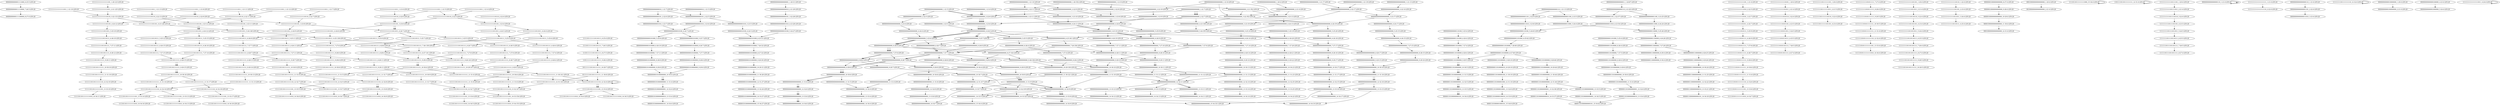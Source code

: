 digraph G {
    "00000000000011110000_7-26:5-LEN:20" -> "00000000000111100000_8-27:4-LEN:20";
    "11111111111111110110_3-22:133-LEN:20" -> "11111111111111101101_4-24:12-LEN:20";
    "11111111111111110110_3-22:133-LEN:20" -> "11111111111111101101_4-23:128-LEN:20";
    "00000000000000010100_5-24:27-LEN:20" -> "00000000000000101000_6-25:31-LEN:20";
    "00000000000000000000_7-27:4-LEN:20" -> "00000000000000000000_8-28:4-LEN:20";
    "00000000000000011010_3-23:8-LEN:20" -> "00000000000000110100_5-24:63-LEN:20";
    "00000000000000000000_6-26:15-LEN:20" -> "00000000000000000000_7-27:15-LEN:20";
    "11111111111110101111_6-26:9-LEN:20" -> "11111111111101011111_7-27:8-LEN:20";
    "00000000001010000000_9-29:6-LEN:20" -> "00000000010100000000_10-30:4-LEN:20";
    "00000000000000000000_1-21:7-LEN:20" -> "00000000000000000000_2-22:7-LEN:20";
    "00000000000000000000_13-33:6-LEN:20" -> "00000000000000000000_14-34:6-LEN:20";
    "00000000000000000000_2-22:11-LEN:20" -> "00000000000000000000_3-23:10-LEN:20";
    "11111111110110111111_9-28:143-LEN:20" -> "11111111101101111111_10-29:147-LEN:20";
    "00000000000000000000_12-32:11-LEN:20" -> "00000000000000000000_13-33:11-LEN:20";
    "11111111111111101101_3-23:12-LEN:20" -> "11111111111111011011_4-24:12-LEN:20";
    "00000000000000000000_7-27:14-LEN:20" -> "00000000000000000000_8-28:14-LEN:20";
    "00000000000000000000_2-22:6-LEN:20" -> "00000000000000000000_3-23:6-LEN:20";
    "00000000000000000000_4-24:8-LEN:20" -> "00000000000000000000_5-25:10-LEN:20";
    "00000000000000000000_6-26:9-LEN:20" -> "00000000000000000000_7-27:9-LEN:20";
    "11111111011011111111_11-31:4-LEN:20" -> "11111110110111111110_12-32:4-LEN:20";
    "11111111111011011111_8-28:12-LEN:20" -> "11111111110110111111_9-29:11-LEN:20";
    "00000001101000001000_12-31:10-LEN:20" -> "00000011010000010001_13-32:8-LEN:20";
    "11111111111111101011_2-21:4-LEN:20" -> "11111111111111010110_3-22:4-LEN:20";
    "00000001101000000000_11-31:6-LEN:20" -> "00000011010000000001_12-32:6-LEN:20";
    "00000000000001010000_6-26:10-LEN:20" -> "00000000000010100000_7-27:11-LEN:20";
    "11111011011111111101_13-33:17-LEN:20" -> "11110110111111111010_14-34:18-LEN:20";
    "00000001100000000001_12-32:22-LEN:20" -> "00000011000000000010_13-33:21-LEN:20";
    "00000000000000000000_5-25:7-LEN:20" -> "00000000000000000000_6-26:7-LEN:20";
    "00000000000000110100_5-24:63-LEN:20" -> "00000000000001101000_6-25:62-LEN:20";
    "00000000000000000000_6-26:8-LEN:20" -> "00000000000000000000_7-27:7-LEN:20";
    "00000000000000000000_4-23:338-LEN:20" -> "00000000000000000000_5-24:355-LEN:20";
    "11111111111010110111_6-25:5-LEN:20" -> "11111111110101101111_7-26:5-LEN:20";
    "00000000000000000101_3-22:28-LEN:20" -> "00000000000000001010_4-23:28-LEN:20";
    "00000000000000000000_8-28:6-LEN:20" -> "00000000000000000000_9-29:7-LEN:20";
    "00000000000000000000_5-25:7-LEN:20" -> "00000000000000000000_6-26:8-LEN:20";
    "00000000000000000000_10-30:16-LEN:20" -> "00000000000000000000_11-31:16-LEN:20";
    "00000000000000000000_9-29:15-LEN:20" -> "00000000000000000000_10-30:16-LEN:20";
    "11111011011111111101_14-33:154-LEN:20" -> "11110110111111111010_15-34:153-LEN:20";
    "11111111101111111011_2-21:5-LEN:20" -> "11111111011111110110_3-22:4-LEN:20";
    "11111111011011111111_11-31:8-LEN:20" -> "11111110110111111110_12-32:7-LEN:20";
    "00000011010000000001_12-32:6-LEN:20" -> "00000110100000000010_13-33:6-LEN:20";
    "11111111111111111011_1-21:10-LEN:20" -> "11111111111111110110_3-22:133-LEN:20";
    "00000000000000000000_2-22:6-LEN:20" -> "00000000000000000000_3-23:6-LEN:20";
    "01111111011011111111_11-30:8-LEN:20" -> "11111110110111111111_12-31:143-LEN:20";
    "01111111011011111111_11-30:8-LEN:20" -> "11111110110111111110_12-32:4-LEN:20";
    "00000000000000000000_6-26:4-LEN:20" -> "00000000000000000000_7-27:4-LEN:20";
    "00000000000101000000_8-28:8-LEN:20" -> "00000000001010000000_9-29:8-LEN:20";
    "00000000000001101000_6-25:62-LEN:20" -> "00000000000011010000_7-26:60-LEN:20";
    "00000000000000000000_14-33:323-LEN:20" -> "00000000000000000000_15-34:331-LEN:20";
    "11111110110111111110_12-32:8-LEN:20" -> "11111101101111111101_13-33:8-LEN:20";
    "00000000000000000000_10-30:9-LEN:20" -> "00000000000000000000_11-31:9-LEN:20";
    "11111111011011111111_10-30:6-LEN:20" -> "11111110110111111111_11-31:8-LEN:20";
    "11111111111110110111_5-25:4-LEN:20" -> "11111111111101101111_7-26:138-LEN:20";
    "11111111111110110111_5-25:4-LEN:20" -> "11111111111101101111_7-27:6-LEN:20";
    "00000000000000000000_8-28:10-LEN:20" -> "00000000000000000000_9-29:10-LEN:20";
    "00000000000110000000_8-28:25-LEN:20" -> "00000000001100000000_9-29:26-LEN:20";
    "11111111101101111111_9-29:15-LEN:20" -> "11111111011011111111_10-30:16-LEN:20";
    "00000000000000000000_3-22:352-LEN:20" -> "00000000000000000000_4-23:338-LEN:20";
    "00000000000000000000_3-22:352-LEN:20" -> "00000000000000000000_4-24:19-LEN:20";
    "00000000000000000000_9-29:6-LEN:20" -> "00000000000000000000_10-30:6-LEN:20";
    "00000000000000000000_5-25:5-LEN:20" -> "00000000000000000000_6-26:4-LEN:20";
    "00000000000001100000_6-26:28-LEN:20" -> "00000000000011000000_7-27:29-LEN:20";
    "11111111111111111011_2-21:125-LEN:20" -> "11111111111111110110_3-22:133-LEN:20";
    "11111111111111011011_4-24:7-LEN:20" -> "11111111111110110111_5-25:5-LEN:20";
    "00000000001010000000_9-29:8-LEN:20" -> "00000000010100000000_10-30:4-LEN:20";
    "00000000000000000000_3-23:10-LEN:20" -> "00000000000000000000_4-24:11-LEN:20";
    "00000000000011010000_7-27:4-LEN:20" -> "00000000000110100000_8-28:4-LEN:20";
    "00000000000000000000_10-30:6-LEN:20" -> "00000000000000000000_11-31:6-LEN:20";
    "00000000000000000000_3-23:8-LEN:20" -> "00000000000000000000_4-24:8-LEN:20";
    "11111101101111111110_12-32:18-LEN:20" -> "11111011011111111101_13-33:17-LEN:20";
    "00000000000000000000_2-22:8-LEN:20" -> "00000000000000000000_3-23:8-LEN:20";
    "11111111110110111111_8-28:4-LEN:20" -> "11111111101101111111_9-29:5-LEN:20";
    "11111110110111111110_12-32:5-LEN:20" -> "11111101101111111101_13-33:5-LEN:20";
    "11111111101101111111_9-29:15-LEN:20" -> "11111111011011111111_10-30:16-LEN:20";
    "11111111011011111111_10-30:16-LEN:20" -> "11111110110111111111_11-31:14-LEN:20";
    "00000000000000000000_10-30:23-LEN:20" -> "00000000000000000000_11-31:23-LEN:20";
    "00000000000000000010_1-21:7-LEN:20" -> "00000000000000000101_2-22:6-LEN:20";
    "00000000000000000000_13-33:4-LEN:20" -> "00000000000000000000_14-34:4-LEN:20";
    "00000000000000001101_2-22:9-LEN:20" -> "00000000000000011010_3-23:8-LEN:20";
    "11111111111111111011_1-21:7-LEN:20" -> "11111111111111110110_2-22:7-LEN:20";
    "00000000001100000000_9-29:26-LEN:20" -> "00000000011000000000_10-30:24-LEN:20";
    "11111111111011011111_8-28:7-LEN:20" -> "11111111110110111111_9-29:7-LEN:20";
    "00000000000000000000_5-24:355-LEN:20" -> "00000000000000000000_6-25:341-LEN:20";
    "00000000000000000000_5-24:355-LEN:20" -> "00000000000000000000_6-26:20-LEN:20";
    "00000000000000000000_5-25:15-LEN:20" -> "00000000000000000000_6-26:15-LEN:20";
    "00000000000000000000_4-24:11-LEN:20" -> "00000000000000000000_5-25:10-LEN:20";
    "00000000000000000000_10-30:17-LEN:20" -> "00000000000000000000_11-31:17-LEN:20";
    "00000000000000000000_9-29:10-LEN:20" -> "00000000000000000000_10-30:9-LEN:20";
    "11111111111011011111_7-27:15-LEN:20" -> "11111111110110111111_8-28:15-LEN:20";
    "11111111011011111111_10-30:6-LEN:20" -> "11111110110111111111_11-31:6-LEN:20";
    "00000000000000000000_10-30:4-LEN:20" -> "00000000000000000000_11-31:4-LEN:20";
    "00000000000000000000_13-33:9-LEN:20" -> "00000000000000000000_14-34:9-LEN:20";
    "00000000000000000000_8-28:6-LEN:20" -> "00000000000000000000_9-29:6-LEN:20";
    "11111111111111101101_3-23:11-LEN:20" -> "11111111111111011011_5-24:140-LEN:20";
    "00000000000000000000_7-27:17-LEN:20" -> "00000000000000000000_8-28:17-LEN:20";
    "00000000011010000000_10-30:5-LEN:20" -> "00000000110100000000_11-31:5-LEN:20";
    "11111111111101101111_7-26:138-LEN:20" -> "11111111111011011111_8-27:141-LEN:20";
    "11111111111101101111_7-26:138-LEN:20" -> "11111111111011011111_8-28:4-LEN:20";
    "00000000110100000000_11-30:44-LEN:20" -> "00000001101000000000_12-31:44-LEN:20";
    "00000000000000000000_2-22:9-LEN:20" -> "00000000000000000000_3-23:8-LEN:20";
    "00000000000000000000_8-28:16-LEN:20" -> "00000000000000000000_9-29:17-LEN:20";
    "00000000000000010100_4-24:7-LEN:20" -> "00000000000000101000_5-25:8-LEN:20";
    "11111111110110111111_8-28:7-LEN:20" -> "11111111101101111111_10-29:147-LEN:20";
    "00000000000000000000_4-24:11-LEN:20" -> "00000000000000000000_5-25:10-LEN:20";
    "11111111111111111011_1-21:6-LEN:20" -> "11111111111111110110_2-22:6-LEN:20";
    "00000000000000000000_9-29:6-LEN:20" -> "00000000000000000000_10-30:6-LEN:20";
    "00000000000000000000_1-21:5-LEN:20" -> "00000000000000000000_2-22:6-LEN:20";
    "11111111111111101101_3-23:4-LEN:20" -> "11111111111111011011_4-24:4-LEN:20";
    "11111111101011111111_10-30:6-LEN:20" -> "11111111010111111111_11-31:6-LEN:20";
    "00000000110100000000_11-31:5-LEN:20" -> "00000001101000000001_12-32:5-LEN:20";
    "11111101011111111101_13-33:4-LEN:20" -> "11111010111111111010_14-34:4-LEN:20";
    "11111111010111111111_11-31:6-LEN:20" -> "11111110101111111110_12-32:6-LEN:20";
    "00000000000000000000_2-22:6-LEN:20" -> "00000000000000000000_3-23:6-LEN:20";
    "00000000000000000000_1-21:6-LEN:20" -> "00000000000000000000_2-22:6-LEN:20";
    "00000000000000000000_1-21:6-LEN:20" -> "00000000000000000000_2-22:6-LEN:20";
    "11111111110110111111_8-28:13-LEN:20" -> "11111111101101111111_9-29:14-LEN:20";
    "00000000000000000000_10-30:11-LEN:20" -> "00000000000000000000_11-31:12-LEN:20";
    "11111011011111111101_13-33:14-LEN:20" -> "11110110111111111010_14-34:16-LEN:20";
    "00000000000000000000_10-30:13-LEN:20" -> "00000000000000000000_11-31:13-LEN:20";
    "00000000000000000000_3-23:6-LEN:20" -> "00000000000000000000_4-24:6-LEN:20";
    "00000000000000000000_8-28:6-LEN:20" -> "00000000000000000000_9-29:8-LEN:20";
    "11111111111111011011_2-21:4-LEN:20" -> "11111111111110110110_3-22:4-LEN:20";
    "00000000000000001010_4-23:28-LEN:20" -> "00000000000000010100_5-24:27-LEN:20";
    "11111111111111011011_3-24:4-LEN:20" -> "11111111111110110111_4-25:4-LEN:20";
    "00000000000000000000_6-26:6-LEN:20" -> "00000000000000000000_8-27:332-LEN:20";
    "00000000000000000000_6-26:6-LEN:20" -> "00000000000000000000_8-28:11-LEN:20";
    "11111111110101111111_9-29:5-LEN:20" -> "11111111101011111111_10-30:5-LEN:20";
    "00000001010000000000_13-32:24-LEN:20" -> "00000010100000000000_14-33:27-LEN:20";
    "00000000000000110100_5-25:4-LEN:20" -> "00000000000001101000_6-26:4-LEN:20";
    "00000000000000000000_8-28:15-LEN:20" -> "00000000000000000000_9-29:16-LEN:20";
    "00000000000000000000_12-32:9-LEN:20" -> "00000000000000000000_13-33:9-LEN:20";
    "00000000000000000000_2-22:10-LEN:20" -> "00000000000000000000_3-23:9-LEN:20";
    "00000000000000000000_2-22:17-LEN:20" -> "00000000000000000000_3-23:19-LEN:20";
    "11111111111111010111_5-25:9-LEN:20" -> "11111111111110101111_6-26:9-LEN:20";
    "00000000000000000000_5-25:6-LEN:20" -> "00000000000000000000_6-26:6-LEN:20";
    "00000000001101000000_9-29:5-LEN:20" -> "00000000011010000000_10-30:5-LEN:20";
    "00000000000000000000_9-29:11-LEN:20" -> "00000000000000000000_10-30:11-LEN:20";
    "00000000000000000000_4-24:6-LEN:20" -> "00000000000000000000_5-25:5-LEN:20";
    "00000000001010000000_10-29:31-LEN:20" -> "00000000010100000000_11-30:28-LEN:20";
    "11111111111011011111_8-27:141-LEN:20" -> "11111111110110111111_9-28:143-LEN:20";
    "11111111111011011111_8-27:141-LEN:20" -> "11111111110110111111_9-29:4-LEN:20";
    "11111111111111101101_3-23:6-LEN:20" -> "11111111111111011011_4-24:6-LEN:20";
    "00000000000000000000_1-21:5-LEN:20" -> "00000000000000000000_2-22:5-LEN:20";
    "00000000000000000000_9-29:8-LEN:20" -> "00000000000000000000_10-30:8-LEN:20";
    "11111111111111101101_2-23:4-LEN:20" -> "11111111111111011011_3-24:4-LEN:20";
    "00000000000000000000_9-29:16-LEN:20" -> "00000000000000000000_10-30:16-LEN:20";
    "00000011010000000010_13-33:5-LEN:20" -> "00000110100000000101_14-34:4-LEN:20";
    "00001000000000000000_11-30:4-LEN:20" -> "00010000000000000000_12-31:4-LEN:20";
    "00000000000000000000_11-31:6-LEN:20" -> "00000000000000000000_12-32:6-LEN:20";
    "00000000000000000000_2-22:7-LEN:20" -> "00000000000000000000_4-23:338-LEN:20";
    "00000000000000000000_2-22:7-LEN:20" -> "00000000000000000000_4-24:19-LEN:20";
    "00000000000000000000_13-33:8-LEN:20" -> "00000000000000000000_14-34:7-LEN:20";
    "11111111111111110110_2-22:11-LEN:20" -> "11111111111111101101_3-23:11-LEN:20";
    "11111011111110110111_6-25:4-LEN:20" -> "11110111111101101111_7-26:5-LEN:20";
    "11111111111101101101_4-23:4-LEN:20" -> "11111111111011011011_5-24:4-LEN:20";
    "00000000000000000000_13-33:12-LEN:20" -> "00000000000000000000_14-34:12-LEN:20";
    "11111011011111111101_13-33:13-LEN:20" -> "11110110111111111010_14-34:13-LEN:20";
    "00000000000000000000_7-27:7-LEN:20" -> "00000000000000000000_8-28:8-LEN:20";
    "11111101011111111101_13-33:6-LEN:20" -> "11111010111111111010_14-34:7-LEN:20";
    "00010000000000000000_1-20:4-LEN:20" -> "00100000000000000000_2-21:4-LEN:20";
    "11111111111110101101_4-23:5-LEN:20" -> "11111111111101011011_5-24:5-LEN:20";
    "10111111101101111111_10-29:7-LEN:20" -> "01111111011011111111_11-30:8-LEN:20";
    "00000001101000000001_12-32:5-LEN:20" -> "00000011010000000010_13-33:5-LEN:20";
    "11111111111111011011_4-24:4-LEN:20" -> "11111111111110110111_5-25:4-LEN:20";
    "11111111111101101111_6-26:11-LEN:20" -> "11111111111011011111_7-27:11-LEN:20";
    "11111111111111111101_1-20:123-LEN:20" -> "11111111111111111011_2-21:125-LEN:20";
    "00000000001101000000_8-28:4-LEN:20" -> "00000000011010000000_9-29:6-LEN:20";
    "00000010100000000000_14-33:27-LEN:20" -> "00000101000000000000_15-34:27-LEN:20";
    "00000000000000000000_11-31:9-LEN:20" -> "00000000000000000000_13-33:7-LEN:20";
    "00000000000000000000_11-31:9-LEN:20" -> "00000000000000000000_13-32:319-LEN:20";
    "11111110110111111110_12-32:10-LEN:20" -> "11111101101111111101_13-33:10-LEN:20";
    "00000000000000000000_1-21:7-LEN:20" -> "00000000000000000000_2-22:6-LEN:20";
    "11110110111111111000_15-34:4-LEN:20" -> "11110110111111111000_15-34:4-LEN:20";
    "00000000000000000000_8-27:332-LEN:20" -> "00000000000000000000_9-28:336-LEN:20";
    "00000000000000000000_8-27:332-LEN:20" -> "00000000000000000000_9-29:4-LEN:20";
    "00000000000000000000_11-30:321-LEN:20" -> "00000000000000000000_12-32:9-LEN:20";
    "00000000000000000000_11-30:321-LEN:20" -> "00000000000000000000_12-31:317-LEN:20";
    "11111111111111110110_2-22:8-LEN:20" -> "11111111111111101101_3-23:8-LEN:20";
    "00000000000000000000_7-27:11-LEN:20" -> "00000000000000000000_8-28:11-LEN:20";
    "11111110110111111110_12-32:7-LEN:20" -> "11111101101111111101_13-33:7-LEN:20";
    "11111111111111110101_1-20:4-LEN:20" -> "11111111111111101011_2-21:4-LEN:20";
    "00000000000000000000_6-25:341-LEN:20" -> "00000000000000000000_7-27:7-LEN:20";
    "00000000000000000000_6-25:341-LEN:20" -> "00000000000000000000_7-26:336-LEN:20";
    "11111101101111111110_12-32:7-LEN:20" -> "11111011011111111101_13-33:6-LEN:20";
    "11111101101111111101_13-33:5-LEN:20" -> "11111011011111111010_14-34:6-LEN:20";
    "00000000000000000000_1-21:7-LEN:20" -> "00000000000000000000_2-22:7-LEN:20";
    "11111111101101111111_10-29:147-LEN:20" -> "11111111011011111111_11-30:141-LEN:20";
    "11111111101101111111_10-29:147-LEN:20" -> "11111111011011111111_11-31:7-LEN:20";
    "00000000000000000000_11-31:10-LEN:20" -> "00000000000000000000_12-32:11-LEN:20";
    "11111111111111011011_4-24:6-LEN:20" -> "11111111111110110111_6-26:8-LEN:20";
    "11111111111111011011_4-24:6-LEN:20" -> "11111111111110110111_6-25:138-LEN:20";
    "11111011011111111101_13-33:6-LEN:20" -> "11110110111111111010_14-34:5-LEN:20";
    "11111111011011111111_11-30:141-LEN:20" -> "11111110110111111111_12-31:143-LEN:20";
    "11111111011011111111_11-30:141-LEN:20" -> "11111110110111111110_12-32:4-LEN:20";
    "11111111111111011011_4-24:7-LEN:20" -> "11111111111110110111_5-25:9-LEN:20";
    "11111111111011011111_7-27:14-LEN:20" -> "11111111110110111111_8-28:15-LEN:20";
    "11111111111111011011_4-24:4-LEN:20" -> "11111111111110110111_5-25:6-LEN:20";
    "00000000000001101000_6-26:4-LEN:20" -> "00000000000011010000_7-27:4-LEN:20";
    "00000000000010100000_7-27:7-LEN:20" -> "00000000000101000000_8-28:6-LEN:20";
    "11111111011011011111_8-27:4-LEN:20" -> "11111110110110111111_9-28:5-LEN:20";
    "00000000000000000000_7-27:15-LEN:20" -> "00000000000000000000_8-28:15-LEN:20";
    "00000000000000000000_12-32:11-LEN:20" -> "00000000000000000000_13-33:12-LEN:20";
    "00000000000000000000_4-24:6-LEN:20" -> "00000000000000000000_5-25:7-LEN:20";
    "00000000000000000000_11-31:8-LEN:20" -> "00000000000000000000_12-32:8-LEN:20";
    "00000000000000000000_5-25:10-LEN:20" -> "00000000000000000000_6-26:9-LEN:20";
    "11111111110101101111_7-26:5-LEN:20" -> "11111111101011011111_8-27:4-LEN:20";
    "00000000000000000000_9-29:10-LEN:20" -> "00000000000000000000_10-30:10-LEN:20";
    "00000000000000000000_12-32:6-LEN:20" -> "00000000000000000000_13-33:6-LEN:20";
    "00000000000000011010_4-23:54-LEN:20" -> "00000000000000110100_5-24:63-LEN:20";
    "00000000000000000000_11-31:6-LEN:20" -> "00000000000000000000_12-32:6-LEN:20";
    "11111110110111111111_11-31:8-LEN:20" -> "11111101101111111110_12-32:7-LEN:20";
    "00000001101000000001_12-32:5-LEN:20" -> "00000011010000000010_13-33:5-LEN:20";
    "11111111111110110111_5-25:15-LEN:20" -> "11111111111101101111_6-26:16-LEN:20";
    "11111101101111111110_13-32:147-LEN:20" -> "11111011011111111101_14-33:154-LEN:20";
    "00000000010100000000_10-30:4-LEN:20" -> "00000000101000000000_11-31:4-LEN:20";
    "00000000000000000000_3-23:4-LEN:20" -> "00000000000000000000_4-24:4-LEN:20";
    "00000000000000000000_4-24:19-LEN:20" -> "00000000000000000000_5-25:19-LEN:20";
    "11111101101111111110_12-32:14-LEN:20" -> "11111011011111111101_13-33:13-LEN:20";
    "00000011010000010001_13-32:8-LEN:20" -> "00000110100000100010_14-33:9-LEN:20";
    "00000000000000000000_12-32:11-LEN:20" -> "00000000000000000000_13-33:11-LEN:20";
    "11111101101111111101_13-33:8-LEN:20" -> "11111011011111111010_14-34:9-LEN:20";
    "11111110110111111111_11-31:7-LEN:20" -> "11111101101111111110_12-32:7-LEN:20";
    "11111111110101111111_9-29:6-LEN:20" -> "11111111101011111111_10-30:6-LEN:20";
    "00000000000110000000_8-29:4-LEN:20" -> "00000000001100000000_9-30:4-LEN:20";
    "00000000000000000000_6-26:6-LEN:20" -> "00000000000000000000_7-27:6-LEN:20";
    "11011110110111111111_12-31:4-LEN:20" -> "11011110110111111111_12-31:4-LEN:20";
    "00000000110000000000_11-31:25-LEN:20" -> "00000001100000000001_12-32:22-LEN:20";
    "00000000000000000000_3-23:8-LEN:20" -> "00000000000000000000_4-24:8-LEN:20";
    "11111111110110110111_6-25:5-LEN:20" -> "11111111101101101111_7-26:4-LEN:20";
    "00000000000110100000_8-28:4-LEN:20" -> "00000000001101000000_9-29:5-LEN:20";
    "00000000000000101000_6-25:31-LEN:20" -> "00000000000001010000_7-26:32-LEN:20";
    "00000000000000000000_1-21:10-LEN:20" -> "00000000000000000000_2-22:11-LEN:20";
    "11111110110110111111_9-28:5-LEN:20" -> "11111101101101111111_10-29:5-LEN:20";
    "00000000000000011000_4-24:24-LEN:20" -> "00000000000000110000_5-25:26-LEN:20";
    "00000000000000000000_6-26:9-LEN:20" -> "00000000000000000000_7-27:7-LEN:20";
    "11111111111011011111_7-27:8-LEN:20" -> "11111111110110111111_9-28:143-LEN:20";
    "11111111111011011111_7-27:8-LEN:20" -> "11111111110110111111_9-29:4-LEN:20";
    "11111111111111011011_5-25:10-LEN:20" -> "11111111111110110111_6-26:10-LEN:20";
    "00000000000000000000_2-22:6-LEN:20" -> "00000000000000000000_3-23:5-LEN:20";
    "00000000000000000010_1-21:5-LEN:20" -> "00000000000000000101_2-22:5-LEN:20";
    "00000000000000000000_2-22:14-LEN:20" -> "00000000000000000000_3-23:17-LEN:20";
    "00000000000000000000_5-25:14-LEN:20" -> "00000000000000000000_6-26:14-LEN:20";
    "00000000000000000000_7-27:10-LEN:20" -> "00000000000000000000_8-28:10-LEN:20";
    "11111111111111110110_2-22:5-LEN:20" -> "11111111111111101101_3-23:4-LEN:20";
    "11111110110111111111_12-31:143-LEN:20" -> "11111101101111111110_13-32:147-LEN:20";
    "11111111011011111111_11-31:10-LEN:20" -> "11111110110111111110_12-32:10-LEN:20";
    "00000000000000000000_4-24:8-LEN:20" -> "00000000000000000000_5-25:7-LEN:20";
    "00000000000000000000_1-21:7-LEN:20" -> "00000000000000000000_2-22:7-LEN:20";
    "00000000000000001100_3-23:25-LEN:20" -> "00000000000000011000_4-24:24-LEN:20";
    "11111111111111101101_3-23:12-LEN:20" -> "11111111111111011011_4-24:12-LEN:20";
    "00000000000000000000_8-28:8-LEN:20" -> "00000000000000000000_9-29:8-LEN:20";
    "00000000000000000000_12-32:16-LEN:20" -> "00000000000000000000_13-33:16-LEN:20";
    "11111111101101111111_10-30:4-LEN:20" -> "11111111011011111111_11-31:4-LEN:20";
    "11111111111101101111_7-27:7-LEN:20" -> "11111111111011011111_8-28:7-LEN:20";
    "11111111111111111011_1-21:8-LEN:20" -> "11111111111111110110_2-22:8-LEN:20";
    "11111111111110110110_3-22:4-LEN:20" -> "11111111111101101101_4-23:4-LEN:20";
    "00000000000000000000_12-32:4-LEN:20" -> "00000000000000000000_13-33:4-LEN:20";
    "00000000000101000000_9-28:30-LEN:20" -> "00000000001010000000_10-29:31-LEN:20";
    "11111111111110110111_6-26:10-LEN:20" -> "11111111111101101111_7-27:11-LEN:20";
    "00000000000000000000_7-27:7-LEN:20" -> "00000000000000000000_8-28:7-LEN:20";
    "00000000000000010100_4-24:7-LEN:20" -> "00000000000000101000_5-25:7-LEN:20";
    "11111111111101101111_6-26:11-LEN:20" -> "11111111111011011111_7-27:11-LEN:20";
    "11111111101011111111_10-30:5-LEN:20" -> "11111111010111111111_11-31:4-LEN:20";
    "00000000000000000000_6-26:7-LEN:20" -> "00000000000000000000_7-27:7-LEN:20";
    "00000000000011010000_6-26:4-LEN:20" -> "00000000000110100000_7-27:5-LEN:20";
    "00000000000000000000_10-30:11-LEN:20" -> "00000000000000000000_11-31:11-LEN:20";
    "11111111111101101111_6-26:15-LEN:20" -> "11111111111011011111_7-27:15-LEN:20";
    "11111111111011110110_3-22:4-LEN:20" -> "11111111110111101101_4-23:5-LEN:20";
    "00000000000000000000_11-31:23-LEN:20" -> "00000000000000000000_12-32:25-LEN:20";
    "11111110110111111110_12-32:4-LEN:20" -> "11111110110111111110_12-32:4-LEN:20";
    "00000001101000000000_12-31:44-LEN:20" -> "00000011010000000000_13-33:5-LEN:20";
    "00000001101000000000_12-31:44-LEN:20" -> "00000011010000000001_13-32:38-LEN:20";
    "11111111111111011011_4-24:7-LEN:20" -> "11111111111110110111_5-25:7-LEN:20";
    "00000000000000000000_8-28:11-LEN:20" -> "00000000000000000000_9-29:11-LEN:20";
    "11101111111011011111_8-27:5-LEN:20" -> "11011111110110111111_9-28:4-LEN:20";
    "00000000000000000000_3-23:6-LEN:20" -> "00000000000000000000_4-24:6-LEN:20";
    "00000000000000000000_5-25:9-LEN:20" -> "00000000000000000000_6-26:9-LEN:20";
    "00000000000000000000_1-20:352-LEN:20" -> "00000000000000000000_2-22:11-LEN:20";
    "00000000000000000000_1-20:352-LEN:20" -> "00000000000000000000_2-21:352-LEN:20";
    "00000000001101000000_9-28:46-LEN:20" -> "00000000011010000000_10-29:44-LEN:20";
    "00000000000000000000_2-21:352-LEN:20" -> "00000000000000000000_3-22:352-LEN:20";
    "00000000000000000000_2-21:352-LEN:20" -> "00000000000000000000_3-23:13-LEN:20";
    "11111111101101111111_10-30:4-LEN:20" -> "11111111011011111111_11-31:5-LEN:20";
    "00000000000000000000_11-31:11-LEN:20" -> "00000000000000000000_12-32:11-LEN:20";
    "11111111101101111111_10-30:10-LEN:20" -> "11111111011011111111_11-31:10-LEN:20";
    "00000000000000000110_1-21:4-LEN:20" -> "00000000000000000110_1-21:4-LEN:20";
    "00000000000000000000_3-23:11-LEN:20" -> "00000000000000000000_4-24:11-LEN:20";
    "11111111111111101011_4-24:7-LEN:20" -> "11111111111111010111_5-25:9-LEN:20";
    "11111111111110110111_5-25:4-LEN:20" -> "11111111111101101111_6-26:4-LEN:20";
    "11111110111101101111_7-26:5-LEN:20" -> "11111101111011011111_8-27:4-LEN:20";
    "00000000000000001101_3-22:57-LEN:20" -> "00000000000000011010_4-23:54-LEN:20";
    "11111111111111110110_1-22:4-LEN:20" -> "11111111111111101101_2-23:4-LEN:20";
    "11111111111011011111_8-28:4-LEN:20" -> "11111111110110111111_9-29:4-LEN:20";
    "00000000000000000000_11-31:13-LEN:20" -> "00000000000000000000_12-32:11-LEN:20";
    "00000001010000000001_12-32:4-LEN:20" -> "00000010100000000010_13-33:4-LEN:20";
    "11111111110110111111_8-28:15-LEN:20" -> "11111111101101111111_9-29:15-LEN:20";
    "11111101101111111101_13-33:10-LEN:20" -> "11111011011111111010_14-34:11-LEN:20";
    "00000000000000000000_11-31:16-LEN:20" -> "00000000000000000000_12-32:16-LEN:20";
    "00000000000000000000_2-22:6-LEN:20" -> "00000000000000000000_3-23:6-LEN:20";
    "00000000000000000000_5-25:10-LEN:20" -> "00000000000000000000_6-26:9-LEN:20";
    "00000000000000000000_9-29:22-LEN:20" -> "00000000000000000000_10-30:23-LEN:20";
    "11111111111110110111_5-25:7-LEN:20" -> "11111111111101101111_6-26:8-LEN:20";
    "11111111011111110110_3-22:4-LEN:20" -> "11111110111111101101_4-23:4-LEN:20";
    "00000000000000000000_9-29:9-LEN:20" -> "00000000000000000000_10-30:9-LEN:20";
    "00000000000000000000_13-33:7-LEN:20" -> "00000000000000000000_14-34:7-LEN:20";
    "00000000000000000000_6-26:9-LEN:20" -> "00000000000000000000_7-27:10-LEN:20";
    "00000000000000000000_6-26:6-LEN:20" -> "00000000000000000000_7-27:6-LEN:20";
    "11111111111111110110_2-22:5-LEN:20" -> "11111111111111101101_3-23:6-LEN:20";
    "00000000000000000000_3-23:6-LEN:20" -> "00000000000000000000_4-24:6-LEN:20";
    "00000000000000000000_12-32:16-LEN:20" -> "00000000000000000000_13-33:15-LEN:20";
    "11111110110111111111_11-31:13-LEN:20" -> "11111101101111111110_12-32:14-LEN:20";
    "11111111111111111101_1-21:4-LEN:20" -> "11111111111111111010_2-22:5-LEN:20";
    "11111110110111111110_12-32:4-LEN:20" -> "11111101101111111101_13-33:4-LEN:20";
    "00000000000000000000_10-29:330-LEN:20" -> "00000000000000000000_11-30:321-LEN:20";
    "00000000000000000000_10-29:330-LEN:20" -> "00000000000000000000_11-31:13-LEN:20";
    "00000000000000000000_9-29:6-LEN:20" -> "00000000000000000000_10-30:6-LEN:20";
    "00000000000000001010_3-23:5-LEN:20" -> "00000000000000010100_4-24:5-LEN:20";
    "00000000000000000000_11-31:17-LEN:20" -> "00000000000000000000_12-32:15-LEN:20";
    "00000000000000000000_7-27:6-LEN:20" -> "00000000000000000000_8-28:6-LEN:20";
    "11111111111011011111_7-27:11-LEN:20" -> "11111111110110111111_8-28:13-LEN:20";
    "00000000000000000000_12-32:11-LEN:20" -> "00000000000000000000_13-33:13-LEN:20";
    "00000000000000000010_1-21:7-LEN:20" -> "00000000000000000101_2-22:5-LEN:20";
    "00000000000000000000_13-33:9-LEN:20" -> "00000000000000000000_14-34:10-LEN:20";
    "11111111111111111111_1-21:4-LEN:20" -> "11111111111111111110_2-22:4-LEN:20";
    "00000000000000000000_6-26:7-LEN:20" -> "00000000000000000000_7-27:7-LEN:20";
    "00000000000000000101_2-22:5-LEN:20" -> "00000000000000001010_3-23:5-LEN:20";
    "00000000000000000000_3-23:17-LEN:20" -> "00000000000000000000_4-24:19-LEN:20";
    "11111111111011011111_7-27:11-LEN:20" -> "11111111110110111111_8-28:11-LEN:20";
    "11111110110111111111_11-31:6-LEN:20" -> "11111101101111111110_13-32:147-LEN:20";
    "11111111101101111111_9-29:5-LEN:20" -> "11111111011011111111_10-30:6-LEN:20";
    "11111111111101101111_7-27:11-LEN:20" -> "11111111111011011111_8-28:12-LEN:20";
    "11111111111111101101_3-23:6-LEN:20" -> "11111111111111011011_4-24:7-LEN:20";
    "11111111111111101101_1-20:4-LEN:20" -> "11111111111111011011_2-21:4-LEN:20";
    "00000000000011010000_7-26:60-LEN:20" -> "00000000000110100000_8-27:60-LEN:20";
    "00000001000000000000_8-27:4-LEN:20" -> "00000010000000000000_9-28:4-LEN:20";
    "11111111011110110111_6-25:5-LEN:20" -> "11111110111101101111_7-26:5-LEN:20";
    "00000000000000000000_3-23:6-LEN:20" -> "00000000000000000000_4-24:6-LEN:20";
    "00000000000000000011_1-20:87-LEN:20" -> "00000000000000000110_2-21:83-LEN:20";
    "00000000000000001100_2-23:5-LEN:20" -> "00000000000000011000_3-24:4-LEN:20";
    "00000000011010000000_9-29:6-LEN:20" -> "00000000110100000000_10-30:6-LEN:20";
    "11111110110111111111_11-31:17-LEN:20" -> "11111101101111111110_12-32:18-LEN:20";
    "00000000000000000000_3-23:6-LEN:20" -> "00000000000000000000_4-24:6-LEN:20";
    "10000000000000000000_2-21:4-LEN:20" -> "00000000000000000000_3-22:352-LEN:20";
    "10000000000000000000_2-21:4-LEN:20" -> "00000000000000000000_3-23:13-LEN:20";
    "00000000000000000000_10-30:16-LEN:20" -> "00000000000000000000_11-31:16-LEN:20";
    "00000000000000000000_5-25:10-LEN:20" -> "00000000000000000000_6-26:10-LEN:20";
    "11111111111111110110_2-22:6-LEN:20" -> "11111111111111101101_3-23:6-LEN:20";
    "00000000000000001101_2-22:4-LEN:20" -> "00000000000000011010_3-23:4-LEN:20";
    "00000000000000000000_2-22:7-LEN:20" -> "00000000000000000000_3-23:6-LEN:20";
    "11111111011011111111_11-31:5-LEN:20" -> "11111110110111111110_12-32:5-LEN:20";
    "00000000000000000000_4-24:8-LEN:20" -> "00000000000000000000_5-25:9-LEN:20";
    "11111111111011011111_8-28:6-LEN:20" -> "11111111110110111111_9-29:6-LEN:20";
    "11111111101101111111_9-29:11-LEN:20" -> "11111111011011111111_10-30:9-LEN:20";
    "00000000000000000000_13-33:11-LEN:20" -> "00000000000000000000_14-34:11-LEN:20";
    "00000000000000000000_10-30:9-LEN:20" -> "00000000000000000000_11-31:9-LEN:20";
    "11111111111101101111_6-26:4-LEN:20" -> "11111111111011011111_7-27:4-LEN:20";
    "11111111111111110110_2-22:4-LEN:20" -> "11111111111111101101_3-23:4-LEN:20";
    "11111111110110111111_8-28:15-LEN:20" -> "11111111101101111111_9-29:15-LEN:20";
    "00000000000000000000_13-33:15-LEN:20" -> "00000000000000000000_14-34:10-LEN:20";
    "00000000000000000000_12-31:317-LEN:20" -> "00000000000000000000_13-33:7-LEN:20";
    "00000000000000000000_12-31:317-LEN:20" -> "00000000000000000000_13-32:319-LEN:20";
    "00000000000000000000_3-23:9-LEN:20" -> "00000000000000000000_4-24:8-LEN:20";
    "00000000000010100000_8-27:32-LEN:20" -> "00000000000101000000_9-28:30-LEN:20";
    "00000000000010100000_7-27:11-LEN:20" -> "00000000000101000000_8-28:8-LEN:20";
    "11111110110111111110_12-32:8-LEN:20" -> "11111101101111111101_13-33:8-LEN:20";
    "00000000101000000000_11-31:4-LEN:20" -> "00000001010000000001_12-32:4-LEN:20";
    "00000000000000000000_10-30:8-LEN:20" -> "00000000000000000000_11-31:8-LEN:20";
    "00000000000000001010_3-23:6-LEN:20" -> "00000000000000010100_4-24:7-LEN:20";
    "00000100000000000000_10-29:4-LEN:20" -> "00001000000000000000_11-30:4-LEN:20";
    "00000000000000000000_13-33:9-LEN:20" -> "00000000000000000000_14-34:9-LEN:20";
    "00000000000000000000_4-24:6-LEN:20" -> "00000000000000000000_6-25:341-LEN:20";
    "00000000000000000000_4-24:6-LEN:20" -> "00000000000000000000_6-26:20-LEN:20";
    "00000000000000000000_9-29:11-LEN:20" -> "00000000000000000000_10-30:11-LEN:20";
    "11111111101111111110_12-32:4-LEN:20" -> "11111111101111111110_12-32:4-LEN:20";
    "00000000000000000000_11-31:12-LEN:20" -> "00000000000000000000_12-32:11-LEN:20";
    "11111111110111111101_1-20:4-LEN:20" -> "11111111101111111011_2-21:5-LEN:20";
    "00000000000000000000_7-27:9-LEN:20" -> "00000000000000000000_8-28:10-LEN:20";
    "11111111111111011011_4-24:12-LEN:20" -> "11111111111110110111_5-25:15-LEN:20";
    "00000000000000000000_7-27:7-LEN:20" -> "00000000000000000000_9-28:336-LEN:20";
    "00000000000000000000_7-27:7-LEN:20" -> "00000000000000000000_9-29:4-LEN:20";
    "11111111111101101111_6-26:16-LEN:20" -> "11111111111011011111_7-27:14-LEN:20";
    "00000000000000000000_4-24:6-LEN:20" -> "00000000000000000000_5-25:7-LEN:20";
    "00000000000000010100_4-24:5-LEN:20" -> "00000000000000101000_6-25:31-LEN:20";
    "00000000000000001010_3-23:7-LEN:20" -> "00000000000000010100_4-24:7-LEN:20";
    "00000000000011000000_7-27:29-LEN:20" -> "00000000000110000000_8-28:25-LEN:20";
    "00000000000011000000_7-27:29-LEN:20" -> "00000000000110000000_8-29:4-LEN:20";
    "00000000000000000110_1-21:13-LEN:20" -> "00000000000000001101_2-22:9-LEN:20";
    "00000000000000000110_1-21:13-LEN:20" -> "00000000000000001100_2-23:5-LEN:20";
    "00000000000000000000_3-23:17-LEN:20" -> "00000000000000000000_4-24:17-LEN:20";
    "11111111111110110111_5-25:6-LEN:20" -> "11111111111101101111_6-26:7-LEN:20";
    "00000000000000000000_11-31:9-LEN:20" -> "00000000000000000000_12-32:9-LEN:20";
    "11111111111101101111_6-26:7-LEN:20" -> "11111111111011011111_7-27:8-LEN:20";
    "11111111111111101101_3-23:4-LEN:20" -> "11111111111111011011_4-24:5-LEN:20";
    "11111111101101111111_9-29:14-LEN:20" -> "11111111011011111111_10-30:13-LEN:20";
    "11111111111111110101_3-23:7-LEN:20" -> "11111111111111101011_4-24:7-LEN:20";
    "11111111011011111111_11-31:8-LEN:20" -> "11111110110111111110_12-32:8-LEN:20";
    "11111111111111011011_4-24:5-LEN:20" -> "11111111111110110111_5-25:4-LEN:20";
    "11111110101111111110_12-32:4-LEN:20" -> "11111101011111111101_13-33:4-LEN:20";
    "00000000000000000000_3-23:5-LEN:20" -> "00000000000000000000_4-24:6-LEN:20";
    "00000000000000000000_1-21:5-LEN:20" -> "00000000000000000000_2-22:6-LEN:20";
    "00000000000000000000_7-26:336-LEN:20" -> "00000000000000000000_8-27:332-LEN:20";
    "00000000000000000000_7-26:336-LEN:20" -> "00000000000000000000_8-28:11-LEN:20";
    "00000000110100000100_11-30:10-LEN:20" -> "00000001101000001000_12-31:10-LEN:20";
    "00000000000000000000_11-31:9-LEN:20" -> "00000000000000000000_12-32:9-LEN:20";
    "00000000000000000000_8-28:17-LEN:20" -> "00000000000000000000_9-29:15-LEN:20";
    "11111111111110110111_5-25:5-LEN:20" -> "11111111111101101111_6-26:5-LEN:20";
    "11111111111111110110_2-22:11-LEN:20" -> "11111111111111101101_3-23:12-LEN:20";
    "00000000000000000010_2-21:29-LEN:20" -> "00000000000000000101_3-22:28-LEN:20";
    "00000000000000000000_1-21:8-LEN:20" -> "00000000000000000000_2-22:10-LEN:20";
    "00000000000010000000_1-20:4-LEN:20" -> "00000000000100000000_2-21:4-LEN:20";
    "11111111110110111111_9-29:6-LEN:20" -> "11111111101101111111_10-30:6-LEN:20";
    "00000000000000000000_8-28:4-LEN:20" -> "00000000000000000000_10-29:330-LEN:20";
    "00000000000000000000_8-28:4-LEN:20" -> "00000000000000000000_10-30:10-LEN:20";
    "00000000000000000000_13-33:11-LEN:20" -> "00000000000000000000_14-34:11-LEN:20";
    "00000000000000000000_10-30:6-LEN:20" -> "00000000000000000000_11-31:5-LEN:20";
    "00000000000000000000_4-24:6-LEN:20" -> "00000000000000000000_5-25:6-LEN:20";
    "11111111111010111111_8-28:4-LEN:20" -> "11111111110101111111_9-29:5-LEN:20";
    "00000000000000110000_5-25:26-LEN:20" -> "00000000000001100000_6-26:28-LEN:20";
    "11111111111111111011_1-21:12-LEN:20" -> "11111111111111110110_2-22:11-LEN:20";
    "11111111111111110110_2-22:7-LEN:20" -> "11111111111111101101_3-23:8-LEN:20";
    "00000000000000000000_9-29:8-LEN:20" -> "00000000000000000000_10-30:9-LEN:20";
    "00000110100000100010_14-33:9-LEN:20" -> "00001101000001000101_15-34:8-LEN:20";
    "00000000000110100000_7-27:5-LEN:20" -> "00000000001101000000_8-28:4-LEN:20";
    "00000000000000000000_2-22:7-LEN:20" -> "00000000000000000000_3-23:6-LEN:20";
    "00000000000000000000_9-28:336-LEN:20" -> "00000000000000000000_10-29:330-LEN:20";
    "00000000000000000000_9-28:336-LEN:20" -> "00000000000000000000_10-30:10-LEN:20";
    "00000000000000000000_13-33:14-LEN:20" -> "00000000000000000000_14-34:14-LEN:20";
    "00000000000000000101_2-22:5-LEN:20" -> "00000000000000001010_3-23:6-LEN:20";
    "00000011000000000010_13-33:21-LEN:20" -> "00000110000000000101_14-34:18-LEN:20";
    "11111111111111111011_1-21:5-LEN:20" -> "11111111111111110110_2-22:5-LEN:20";
    "11111101101111111110_12-32:14-LEN:20" -> "11111011011111111101_13-33:14-LEN:20";
    "00000000000000101000_5-25:7-LEN:20" -> "00000000000001010000_6-26:7-LEN:20";
    "00000000000000000000_6-26:14-LEN:20" -> "00000000000000000000_7-27:14-LEN:20";
    "11111101101111111101_13-33:7-LEN:20" -> "11111011011111111010_14-34:7-LEN:20";
    "00000000000000000000_13-32:319-LEN:20" -> "00000000000000000000_14-33:323-LEN:20";
    "00000000000000000000_13-32:319-LEN:20" -> "00000000000000000001_14-33:5-LEN:20";
    "00000000000000000000_12-32:8-LEN:20" -> "00000000000000000000_13-33:8-LEN:20";
    "11111111110110111111_9-29:4-LEN:20" -> "11111111101101111111_10-30:4-LEN:20";
    "11111111101101101111_7-26:4-LEN:20" -> "11111111011011011111_8-27:4-LEN:20";
    "11111111111110111101_1-20:4-LEN:20" -> "11111111111101111011_2-21:4-LEN:20";
    "11111111111101011011_5-24:5-LEN:20" -> "11111111111010110111_6-25:5-LEN:20";
    "00000000000000000000_4-24:6-LEN:20" -> "00000000000000000000_5-25:6-LEN:20";
    "11111111111111101101_4-24:12-LEN:20" -> "11111111111111011011_5-25:10-LEN:20";
    "00000000000000000000_7-27:20-LEN:20" -> "00000000000000000000_8-28:21-LEN:20";
    "11111101101111111110_12-32:7-LEN:20" -> "11111011011111111101_14-33:154-LEN:20";
    "00000000000000000000_10-30:10-LEN:20" -> "00000000000000000000_11-31:10-LEN:20";
    "11111111111111011011_5-24:140-LEN:20" -> "11111111111110110111_6-26:8-LEN:20";
    "11111111111111011011_5-24:140-LEN:20" -> "11111111111110110111_6-25:138-LEN:20";
    "11111111111111010110_3-22:4-LEN:20" -> "11111111111110101101_4-23:5-LEN:20";
    "00000000101000000000_12-31:27-LEN:20" -> "00000001010000000000_13-32:24-LEN:20";
    "00000000000000000001_14-33:5-LEN:20" -> "00000000000000000010_15-34:4-LEN:20";
    "00000000000000000000_8-28:7-LEN:20" -> "00000000000000000000_9-29:9-LEN:20";
    "00000000000000000000_8-28:21-LEN:20" -> "00000000000000000000_9-29:22-LEN:20";
    "00000000000000000000_4-24:17-LEN:20" -> "00000000000000000000_5-25:15-LEN:20";
    "00000000000000000000_1-21:13-LEN:20" -> "00000000000000000000_2-22:14-LEN:20";
    "00000000000000000000_4-24:19-LEN:20" -> "00000000000000000000_5-25:20-LEN:20";
    "00000000000000000000_13-33:16-LEN:20" -> "00000000000000000000_15-34:331-LEN:20";
    "00000000000001010000_7-26:32-LEN:20" -> "00000000000010100000_8-27:32-LEN:20";
    "00000000000000000000_3-23:6-LEN:20" -> "00000000000000000000_4-24:6-LEN:20";
    "00000110100000000010_14-33:37-LEN:20" -> "00001101000000000101_15-34:42-LEN:20";
    "11111111111101111011_2-21:4-LEN:20" -> "11111111111011110110_3-22:4-LEN:20";
    "00000000000001101000_5-25:4-LEN:20" -> "00000000000011010000_6-26:4-LEN:20";
    "11111110110111111111_11-31:14-LEN:20" -> "11111101101111111110_12-32:14-LEN:20";
    "00000000000000000000_8-28:10-LEN:20" -> "00000000000000000000_9-29:11-LEN:20";
    "00000011010000000000_13-33:5-LEN:20" -> "00000110100000000001_14-34:5-LEN:20";
    "00000000000000000000_13-33:6-LEN:20" -> "00000000000000000000_14-34:6-LEN:20";
    "00000000000000000101_2-22:6-LEN:20" -> "00000000000000001010_3-23:7-LEN:20";
    "00000000000000000000_3-23:19-LEN:20" -> "00000000000000000000_5-24:355-LEN:20";
    "00000000000000100000_4-23:4-LEN:20" -> "00000000000001000000_5-24:4-LEN:20";
    "11111110101111111110_12-32:6-LEN:20" -> "11111101011111111101_13-33:6-LEN:20";
    "00000000110100000000_10-30:6-LEN:20" -> "00000001101000000000_11-31:6-LEN:20";
    "00000000000000000000_10-30:9-LEN:20" -> "00000000000000000000_11-31:9-LEN:20";
    "00000000000000000110_2-21:83-LEN:20" -> "00000000000000001100_3-23:25-LEN:20";
    "00000000000000000110_2-21:83-LEN:20" -> "00000000000000001101_3-22:57-LEN:20";
    "00000000000000000000_1-21:19-LEN:20" -> "00000000000000000000_2-22:17-LEN:20";
    "00000000000000000000_7-27:6-LEN:20" -> "00000000000000000000_8-28:6-LEN:20";
    "00000000000000000000_13-33:13-LEN:20" -> "00000000000000000000_14-34:13-LEN:20";
    "11111111111111101101_3-23:8-LEN:20" -> "11111111111111011011_4-24:9-LEN:20";
    "11111111111101011111_7-27:8-LEN:20" -> "11111111111010111111_8-28:7-LEN:20";
    "11111111110110111111_9-29:7-LEN:20" -> "11111111101101111111_10-30:9-LEN:20";
    "11111111111101011111_7-27:4-LEN:20" -> "11111111111010111111_8-28:4-LEN:20";
    "00000000000000000000_10-30:10-LEN:20" -> "00000000000000000000_11-31:10-LEN:20";
    "00000000000000000001_1-20:31-LEN:20" -> "00000000000000000010_2-21:29-LEN:20";
    "00000000001101000001_9-28:10-LEN:20" -> "00000000011010000010_10-29:10-LEN:20";
    "00000000000000000000_11-31:4-LEN:20" -> "00000000000000000000_12-32:4-LEN:20";
    "11111111111011011111_7-27:4-LEN:20" -> "11111111110110111111_8-28:4-LEN:20";
    "11111111111111101101_3-23:6-LEN:20" -> "11111111111111011011_4-24:7-LEN:20";
    "00000000000000000000_2-22:17-LEN:20" -> "00000000000000000000_3-23:17-LEN:20";
    "11111111111111111011_1-21:13-LEN:20" -> "11111111111111110110_2-22:13-LEN:20";
    "11111111010111111111_11-31:4-LEN:20" -> "11111110101111111110_12-32:4-LEN:20";
    "00000000000001010000_6-26:7-LEN:20" -> "00000000000010100000_7-27:7-LEN:20";
    "11111111111110110111_5-25:12-LEN:20" -> "11111111111101101111_6-26:15-LEN:20";
    "00000000000000000000_8-28:11-LEN:20" -> "00000000000000000000_9-29:10-LEN:20";
    "00000000000000000000_12-32:9-LEN:20" -> "00000000000000000000_13-33:9-LEN:20";
    "00000000000000000000_4-24:4-LEN:20" -> "00000000000000000000_5-25:6-LEN:20";
    "00000000000000000000_10-30:6-LEN:20" -> "00000000000000000000_11-31:6-LEN:20";
    "00000000000101000000_8-28:6-LEN:20" -> "00000000001010000000_9-29:6-LEN:20";
    "00000000000000000000_6-26:10-LEN:20" -> "00000000000000000000_7-27:11-LEN:20";
    "00000010100000000010_13-33:4-LEN:20" -> "00000101000000000101_14-34:4-LEN:20";
    "00000000000110100000_8-27:60-LEN:20" -> "00000000001101000000_9-29:5-LEN:20";
    "00000000000110100000_8-27:60-LEN:20" -> "00000000001101000000_9-28:46-LEN:20";
    "00000000000110100000_8-27:60-LEN:20" -> "00000000001101000001_9-28:10-LEN:20";
    "00000000000000000000_9-29:17-LEN:20" -> "00000000000000000000_10-30:17-LEN:20";
    "11110111111101101111_7-26:5-LEN:20" -> "11101111111011011111_8-27:5-LEN:20";
    "11111111101101111111_9-29:5-LEN:20" -> "11111111011011111111_10-30:6-LEN:20";
    "00000000110100000000_11-31:5-LEN:20" -> "00000001101000000001_12-32:5-LEN:20";
    "00000000000000000000_4-24:6-LEN:20" -> "00000000000000000000_5-25:6-LEN:20";
    "11111111111101101111_6-26:5-LEN:20" -> "11111111111011011111_7-27:6-LEN:20";
    "11111111011011111111_10-30:16-LEN:20" -> "11111110110111111111_11-31:17-LEN:20";
    "11111111111111011011_4-24:12-LEN:20" -> "11111111111110110111_5-25:12-LEN:20";
    "11111111101101111111_10-30:9-LEN:20" -> "11111111011011111111_11-31:8-LEN:20";
    "00000000000000000000_11-31:13-LEN:20" -> "00000000000000000000_12-32:14-LEN:20";
    "00000000000000000000_6-26:18-LEN:20" -> "00000000000000000000_7-27:17-LEN:20";
    "00000000000000000000_12-32:25-LEN:20" -> "00000000000000000000_13-33:25-LEN:20";
    "00000000000000000000_12-32:6-LEN:20" -> "00000000000000000000_13-33:6-LEN:20";
    "11111111110110111111_9-29:11-LEN:20" -> "11111111101101111111_10-30:10-LEN:20";
    "11111111110110111111_9-29:4-LEN:20" -> "11111111101101111111_10-30:4-LEN:20";
    "00000000000000000000_8-28:14-LEN:20" -> "00000000000000000000_9-29:14-LEN:20";
    "00000000001101000000_9-29:5-LEN:20" -> "00000000011010000000_10-30:5-LEN:20";
    "00000000011010000000_10-30:5-LEN:20" -> "00000000110100000000_11-31:5-LEN:20";
    "00000000000000000000_5-25:6-LEN:20" -> "00000000000000000000_6-26:6-LEN:20";
    "11111111110110111111_8-28:11-LEN:20" -> "11111111101101111111_9-29:11-LEN:20";
    "00000000000000000000_13-33:25-LEN:20" -> "00000000000000000000_14-34:22-LEN:20";
    "11111111011011111111_10-30:9-LEN:20" -> "11111110110111111111_11-31:7-LEN:20";
    "00000000000000000000_7-27:7-LEN:20" -> "00000000000000000000_8-28:6-LEN:20";
    "00000000000001111000_6-25:5-LEN:20" -> "00000000000011110000_7-26:5-LEN:20";
    "11111111011011111111_10-30:13-LEN:20" -> "11111110110111111111_11-31:13-LEN:20";
    "11111111011011111111_11-31:7-LEN:20" -> "11111110110111111110_12-32:8-LEN:20";
    "00000000000000000000_5-25:6-LEN:20" -> "00000000000000000000_6-26:6-LEN:20";
    "11111110110111111110_12-32:4-LEN:20" -> "11111101101111111101_13-33:4-LEN:20";
    "11111111101111011011_5-24:5-LEN:20" -> "11111111011110110111_6-25:5-LEN:20";
    "11111101101111111101_13-33:8-LEN:20" -> "11111011011111111010_14-34:7-LEN:20";
    "00000000000000000000_12-32:15-LEN:20" -> "00000000000000000000_13-33:16-LEN:20";
    "00000000000000000000_5-25:6-LEN:20" -> "00000000000000000000_6-26:7-LEN:20";
    "11111111111011011111_7-27:6-LEN:20" -> "11111111110110111111_8-28:7-LEN:20";
    "00000011010000000001_13-32:38-LEN:20" -> "00000110100000000010_14-33:37-LEN:20";
    "00000000000000000110_1-21:6-LEN:20" -> "00000000000000001101_2-22:4-LEN:20";
    "00000000011010000010_10-29:10-LEN:20" -> "00000000110100000100_11-30:10-LEN:20";
    "11111111111110110111_5-25:11-LEN:20" -> "11111111111101101111_6-26:11-LEN:20";
    "11111111111111111011_4-24:4-LEN:20" -> "11111111111111111011_4-24:4-LEN:20";
    "00000000000000000000_5-25:20-LEN:20" -> "00000000000000000000_6-26:18-LEN:20";
    "11111111111011011011_5-24:4-LEN:20" -> "11111111110110110111_6-25:5-LEN:20";
    "00000000000000000000_8-28:7-LEN:20" -> "00000000000000000000_9-29:6-LEN:20";
    "11111111111101101111_6-26:8-LEN:20" -> "11111111111011011111_8-27:141-LEN:20";
    "11111111111101101111_6-26:8-LEN:20" -> "11111111111011011111_8-28:4-LEN:20";
    "11111111110111101101_4-23:5-LEN:20" -> "11111111101111011011_5-24:5-LEN:20";
    "00000000000000000000_2-22:5-LEN:20" -> "00000000000000000000_3-23:4-LEN:20";
    "11111111101101111111_10-30:6-LEN:20" -> "11111111011011111111_11-31:8-LEN:20";
    "11111111111111101101_3-23:8-LEN:20" -> "11111111111111011011_4-24:7-LEN:20";
    "00000000000000000000_8-28:7-LEN:20" -> "00000000000000000000_9-29:6-LEN:20";
    "00000011010000000010_13-33:5-LEN:20" -> "00000110100000000101_14-34:4-LEN:20";
    "11011111110110111111_9-28:4-LEN:20" -> "10111111101101111111_10-29:7-LEN:20";
    "00000000011010000000_10-29:44-LEN:20" -> "00000000110100000000_11-30:44-LEN:20";
    "01000000000000000000_1-20:4-LEN:20" -> "10000000000000000000_2-21:4-LEN:20";
    "00000000000000000000_11-31:5-LEN:20" -> "00000000000000000000_12-32:4-LEN:20";
    "00000000010100000000_10-30:4-LEN:20" -> "00000000101000000000_11-31:4-LEN:20";
    "00000000011000000000_10-30:24-LEN:20" -> "00000000110000000000_11-31:25-LEN:20";
    "00000000000000000000_9-29:7-LEN:20" -> "00000000000000000000_10-30:7-LEN:20";
    "00000000000000000110_1-21:4-LEN:20" -> "00000000000000000110_1-21:4-LEN:20";
    "00000000000000000000_11-31:10-LEN:20" -> "00000000000000000000_12-32:9-LEN:20";
    "00000000000000000000_5-25:7-LEN:20" -> "00000000000000000000_6-26:6-LEN:20";
    "11111101101111111101_13-33:4-LEN:20" -> "11111011011111111010_14-34:5-LEN:20";
    "11111111111111111011_1-21:11-LEN:20" -> "11111111111111110110_2-22:11-LEN:20";
    "11111111111111110110_2-22:13-LEN:20" -> "11111111111111101101_3-23:12-LEN:20";
    "00000000000000000000_4-24:13-LEN:20" -> "00000000000000000000_5-25:14-LEN:20";
    "00000000000000000000_10-30:7-LEN:20" -> "00000000000000000000_12-32:9-LEN:20";
    "00000000000000000000_10-30:7-LEN:20" -> "00000000000000000000_12-31:317-LEN:20";
    "00000000000000000000_1-21:10-LEN:20" -> "00000000000000000000_2-22:9-LEN:20";
    "11111111111110110111_6-26:8-LEN:20" -> "11111111111101101111_7-27:7-LEN:20";
    "11111101101111111101_13-33:4-LEN:20" -> "11111011011111111010_14-34:4-LEN:20";
    "00000110100000000010_13-33:6-LEN:20" -> "00001101000000000101_15-34:42-LEN:20";
    "00000000000000000000_12-32:14-LEN:20" -> "00000000000000000000_13-33:14-LEN:20";
    "11111111111111101101_4-23:128-LEN:20" -> "11111111111111011011_5-24:140-LEN:20";
    "00000000000000000000_9-29:4-LEN:20" -> "00000000000000000000_10-30:4-LEN:20";
    "11111111111110110111_5-25:9-LEN:20" -> "11111111111101101111_6-26:11-LEN:20";
    "00000000000000000000_5-25:19-LEN:20" -> "00000000000000000000_6-26:20-LEN:20";
    "00000000000000000000_2-22:11-LEN:20" -> "00000000000000000000_3-23:11-LEN:20";
    "11111111111111011011_4-24:9-LEN:20" -> "11111111111110110111_5-25:11-LEN:20";
    "11111111111111111011_1-21:5-LEN:20" -> "11111111111111110110_2-22:6-LEN:20";
    "00000000000000000000_7-27:7-LEN:20" -> "00000000000000000000_8-28:7-LEN:20";
    "00000000000000000000_12-32:9-LEN:20" -> "00000000000000000000_13-33:9-LEN:20";
    "00000000000000000000_7-27:6-LEN:20" -> "00000000000000000000_8-28:7-LEN:20";
    "00000000000000000000_6-26:20-LEN:20" -> "00000000000000000000_7-27:17-LEN:20";
    "00000000010100000000_11-30:28-LEN:20" -> "00000000101000000000_12-31:27-LEN:20";
    "00000000000000000000_1-21:9-LEN:20" -> "00000000000000000000_2-22:8-LEN:20";
    "00000000000000000000_6-26:6-LEN:20" -> "00000000000000000000_7-27:6-LEN:20";
    "00000000000000000000_6-26:20-LEN:20" -> "00000000000000000000_7-27:20-LEN:20";
    "00000000000000000000_1-21:8-LEN:20" -> "00000000000000000000_3-22:352-LEN:20";
    "00000000000000000000_1-21:8-LEN:20" -> "00000000000000000000_3-23:13-LEN:20";
    "11111111111111111011_1-21:4-LEN:20" -> "11111111111111110110_2-22:5-LEN:20";
    "00000000000000011000_3-24:4-LEN:20" -> "00000000000000110000_5-25:26-LEN:20";
    "11111111111101101111_7-27:6-LEN:20" -> "11111111111011011111_8-28:6-LEN:20";
    "00000000000000000000_3-23:13-LEN:20" -> "00000000000000000000_4-24:13-LEN:20";
    "00000000000000000000_13-33:16-LEN:20" -> "00000000000000000000_14-34:17-LEN:20";
    "11111111111110110111_6-25:138-LEN:20" -> "11111111111101101111_7-26:138-LEN:20";
    "11111111111110110111_6-25:138-LEN:20" -> "11111111111101101111_7-27:6-LEN:20";
    "00000000000000101000_5-25:8-LEN:20" -> "00000000000001010000_6-26:10-LEN:20";
    "11111111111111110110_2-22:6-LEN:20" -> "11111111111111101101_3-23:6-LEN:20";
    "00000000000000000000_7-27:17-LEN:20" -> "00000000000000000000_8-28:16-LEN:20";
    "11111111111010111111_8-28:7-LEN:20" -> "11111111110101111111_9-29:6-LEN:20";
    "00000000000000000000_11-31:16-LEN:20" -> "00000000000000000000_12-32:16-LEN:20";
    "00000000000000000000_1-21:17-LEN:20" -> "00000000000000000000_2-22:17-LEN:20";
    "11111111111111111011_1-21:8-LEN:20" -> "11111111111111110110_2-22:8-LEN:20";
    "00000010000000000000_9-28:4-LEN:20" -> "00000100000000000000_10-29:4-LEN:20";
    "11111111111111110110_2-22:8-LEN:20" -> "11111111111111101101_4-24:12-LEN:20";
    "11111111111111110110_2-22:8-LEN:20" -> "11111111111111101101_4-23:128-LEN:20";
    "00000000000000000000_9-29:14-LEN:20" -> "00000000000000000000_10-30:13-LEN:20";
    "11111111111111111010_2-22:5-LEN:20" -> "11111111111111110101_3-23:7-LEN:20";
    "00000000000000000000_12-32:9-LEN:20" -> "00000000000000000000_14-33:323-LEN:20";
    "00000000000000000000_12-32:9-LEN:20" -> "00000000000000000001_14-33:5-LEN:20";
}
